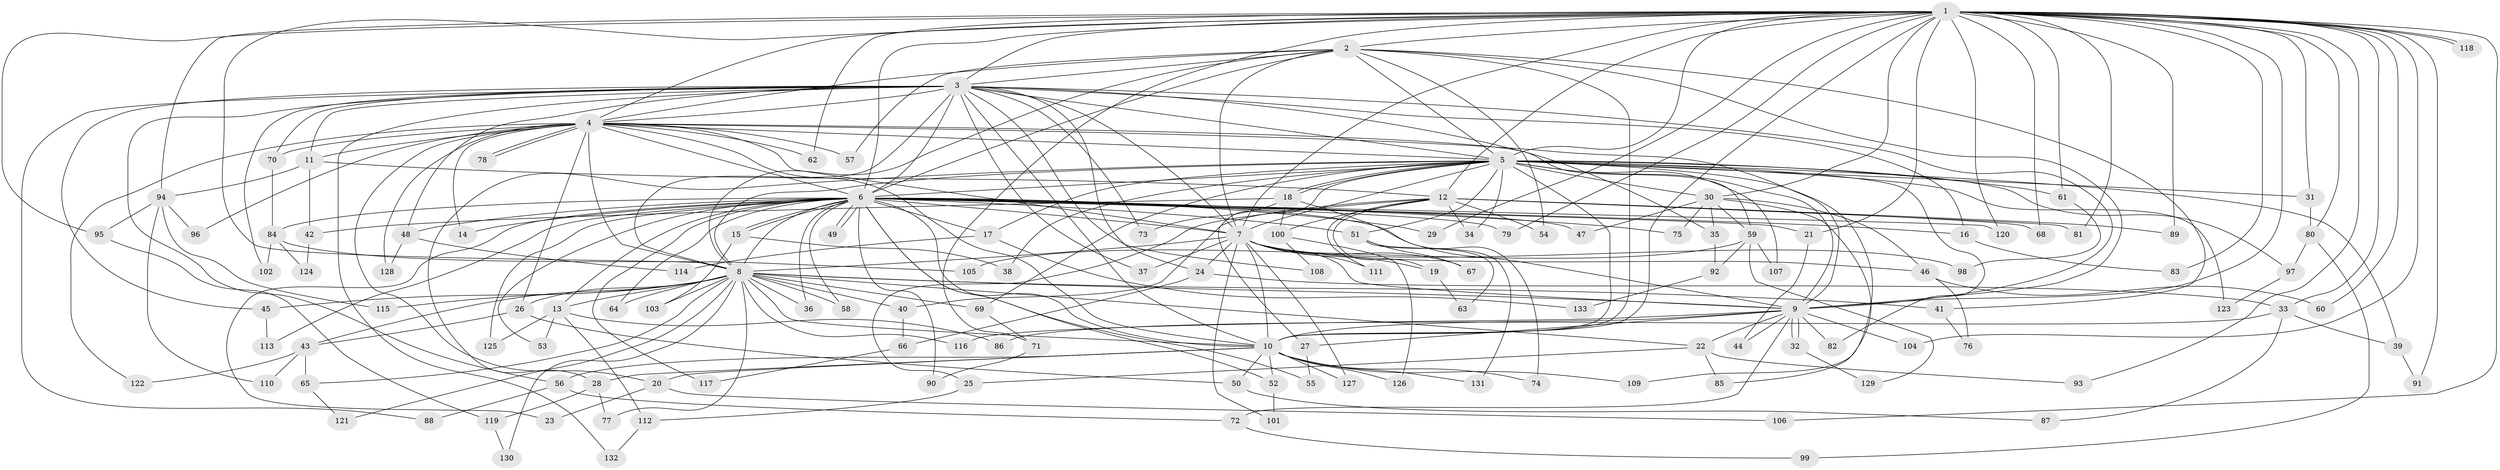 // Generated by graph-tools (version 1.1) at 2025/35/03/09/25 02:35:07]
// undirected, 133 vertices, 291 edges
graph export_dot {
graph [start="1"]
  node [color=gray90,style=filled];
  1;
  2;
  3;
  4;
  5;
  6;
  7;
  8;
  9;
  10;
  11;
  12;
  13;
  14;
  15;
  16;
  17;
  18;
  19;
  20;
  21;
  22;
  23;
  24;
  25;
  26;
  27;
  28;
  29;
  30;
  31;
  32;
  33;
  34;
  35;
  36;
  37;
  38;
  39;
  40;
  41;
  42;
  43;
  44;
  45;
  46;
  47;
  48;
  49;
  50;
  51;
  52;
  53;
  54;
  55;
  56;
  57;
  58;
  59;
  60;
  61;
  62;
  63;
  64;
  65;
  66;
  67;
  68;
  69;
  70;
  71;
  72;
  73;
  74;
  75;
  76;
  77;
  78;
  79;
  80;
  81;
  82;
  83;
  84;
  85;
  86;
  87;
  88;
  89;
  90;
  91;
  92;
  93;
  94;
  95;
  96;
  97;
  98;
  99;
  100;
  101;
  102;
  103;
  104;
  105;
  106;
  107;
  108;
  109;
  110;
  111;
  112;
  113;
  114;
  115;
  116;
  117;
  118;
  119;
  120;
  121;
  122;
  123;
  124;
  125;
  126;
  127;
  128;
  129;
  130;
  131;
  132;
  133;
  1 -- 2;
  1 -- 3;
  1 -- 4;
  1 -- 5;
  1 -- 6;
  1 -- 7;
  1 -- 8;
  1 -- 9;
  1 -- 10;
  1 -- 12;
  1 -- 21;
  1 -- 29;
  1 -- 30;
  1 -- 31;
  1 -- 33;
  1 -- 60;
  1 -- 61;
  1 -- 62;
  1 -- 68;
  1 -- 71;
  1 -- 79;
  1 -- 80;
  1 -- 81;
  1 -- 83;
  1 -- 89;
  1 -- 91;
  1 -- 93;
  1 -- 94;
  1 -- 95;
  1 -- 104;
  1 -- 106;
  1 -- 118;
  1 -- 118;
  1 -- 120;
  2 -- 3;
  2 -- 4;
  2 -- 5;
  2 -- 6;
  2 -- 7;
  2 -- 8;
  2 -- 9;
  2 -- 10;
  2 -- 41;
  2 -- 54;
  2 -- 57;
  3 -- 4;
  3 -- 5;
  3 -- 6;
  3 -- 7;
  3 -- 8;
  3 -- 9;
  3 -- 10;
  3 -- 11;
  3 -- 16;
  3 -- 24;
  3 -- 35;
  3 -- 37;
  3 -- 45;
  3 -- 48;
  3 -- 56;
  3 -- 70;
  3 -- 73;
  3 -- 88;
  3 -- 102;
  3 -- 108;
  3 -- 132;
  4 -- 5;
  4 -- 6;
  4 -- 7;
  4 -- 8;
  4 -- 9;
  4 -- 10;
  4 -- 11;
  4 -- 14;
  4 -- 20;
  4 -- 26;
  4 -- 57;
  4 -- 59;
  4 -- 62;
  4 -- 70;
  4 -- 78;
  4 -- 78;
  4 -- 96;
  4 -- 122;
  4 -- 128;
  5 -- 6;
  5 -- 7;
  5 -- 8;
  5 -- 9;
  5 -- 10;
  5 -- 17;
  5 -- 18;
  5 -- 18;
  5 -- 27;
  5 -- 28;
  5 -- 30;
  5 -- 31;
  5 -- 34;
  5 -- 38;
  5 -- 39;
  5 -- 51;
  5 -- 61;
  5 -- 69;
  5 -- 82;
  5 -- 97;
  5 -- 107;
  5 -- 109;
  5 -- 123;
  6 -- 7;
  6 -- 8;
  6 -- 9;
  6 -- 10;
  6 -- 13;
  6 -- 14;
  6 -- 15;
  6 -- 15;
  6 -- 16;
  6 -- 17;
  6 -- 21;
  6 -- 23;
  6 -- 29;
  6 -- 36;
  6 -- 47;
  6 -- 48;
  6 -- 49;
  6 -- 49;
  6 -- 51;
  6 -- 52;
  6 -- 53;
  6 -- 55;
  6 -- 58;
  6 -- 64;
  6 -- 75;
  6 -- 79;
  6 -- 84;
  6 -- 90;
  6 -- 113;
  6 -- 117;
  6 -- 120;
  6 -- 125;
  7 -- 8;
  7 -- 9;
  7 -- 10;
  7 -- 19;
  7 -- 24;
  7 -- 37;
  7 -- 46;
  7 -- 67;
  7 -- 98;
  7 -- 101;
  7 -- 111;
  7 -- 127;
  8 -- 9;
  8 -- 10;
  8 -- 13;
  8 -- 22;
  8 -- 26;
  8 -- 36;
  8 -- 40;
  8 -- 41;
  8 -- 43;
  8 -- 45;
  8 -- 58;
  8 -- 64;
  8 -- 65;
  8 -- 69;
  8 -- 77;
  8 -- 103;
  8 -- 115;
  8 -- 116;
  8 -- 121;
  8 -- 130;
  9 -- 10;
  9 -- 22;
  9 -- 27;
  9 -- 32;
  9 -- 32;
  9 -- 44;
  9 -- 72;
  9 -- 82;
  9 -- 104;
  9 -- 116;
  10 -- 20;
  10 -- 28;
  10 -- 50;
  10 -- 52;
  10 -- 56;
  10 -- 74;
  10 -- 109;
  10 -- 126;
  10 -- 127;
  10 -- 131;
  11 -- 12;
  11 -- 42;
  11 -- 94;
  12 -- 19;
  12 -- 25;
  12 -- 34;
  12 -- 40;
  12 -- 54;
  12 -- 68;
  12 -- 81;
  12 -- 89;
  12 -- 100;
  12 -- 111;
  13 -- 53;
  13 -- 86;
  13 -- 112;
  13 -- 125;
  15 -- 38;
  15 -- 103;
  16 -- 83;
  17 -- 114;
  17 -- 133;
  18 -- 42;
  18 -- 73;
  18 -- 74;
  18 -- 100;
  19 -- 63;
  20 -- 23;
  20 -- 106;
  21 -- 44;
  22 -- 25;
  22 -- 85;
  22 -- 93;
  24 -- 33;
  24 -- 66;
  25 -- 112;
  26 -- 43;
  26 -- 50;
  27 -- 55;
  28 -- 77;
  28 -- 119;
  30 -- 35;
  30 -- 46;
  30 -- 47;
  30 -- 59;
  30 -- 75;
  30 -- 85;
  31 -- 80;
  32 -- 129;
  33 -- 39;
  33 -- 86;
  33 -- 87;
  35 -- 92;
  39 -- 91;
  40 -- 66;
  41 -- 76;
  42 -- 124;
  43 -- 65;
  43 -- 110;
  43 -- 122;
  45 -- 113;
  46 -- 60;
  46 -- 76;
  48 -- 114;
  48 -- 128;
  50 -- 87;
  51 -- 63;
  51 -- 67;
  51 -- 131;
  52 -- 101;
  56 -- 72;
  56 -- 88;
  59 -- 92;
  59 -- 105;
  59 -- 107;
  59 -- 129;
  61 -- 98;
  65 -- 121;
  66 -- 117;
  69 -- 71;
  70 -- 84;
  71 -- 90;
  72 -- 99;
  80 -- 97;
  80 -- 99;
  84 -- 102;
  84 -- 105;
  84 -- 124;
  92 -- 133;
  94 -- 95;
  94 -- 96;
  94 -- 110;
  94 -- 115;
  95 -- 119;
  97 -- 123;
  100 -- 108;
  100 -- 126;
  112 -- 132;
  119 -- 130;
}
